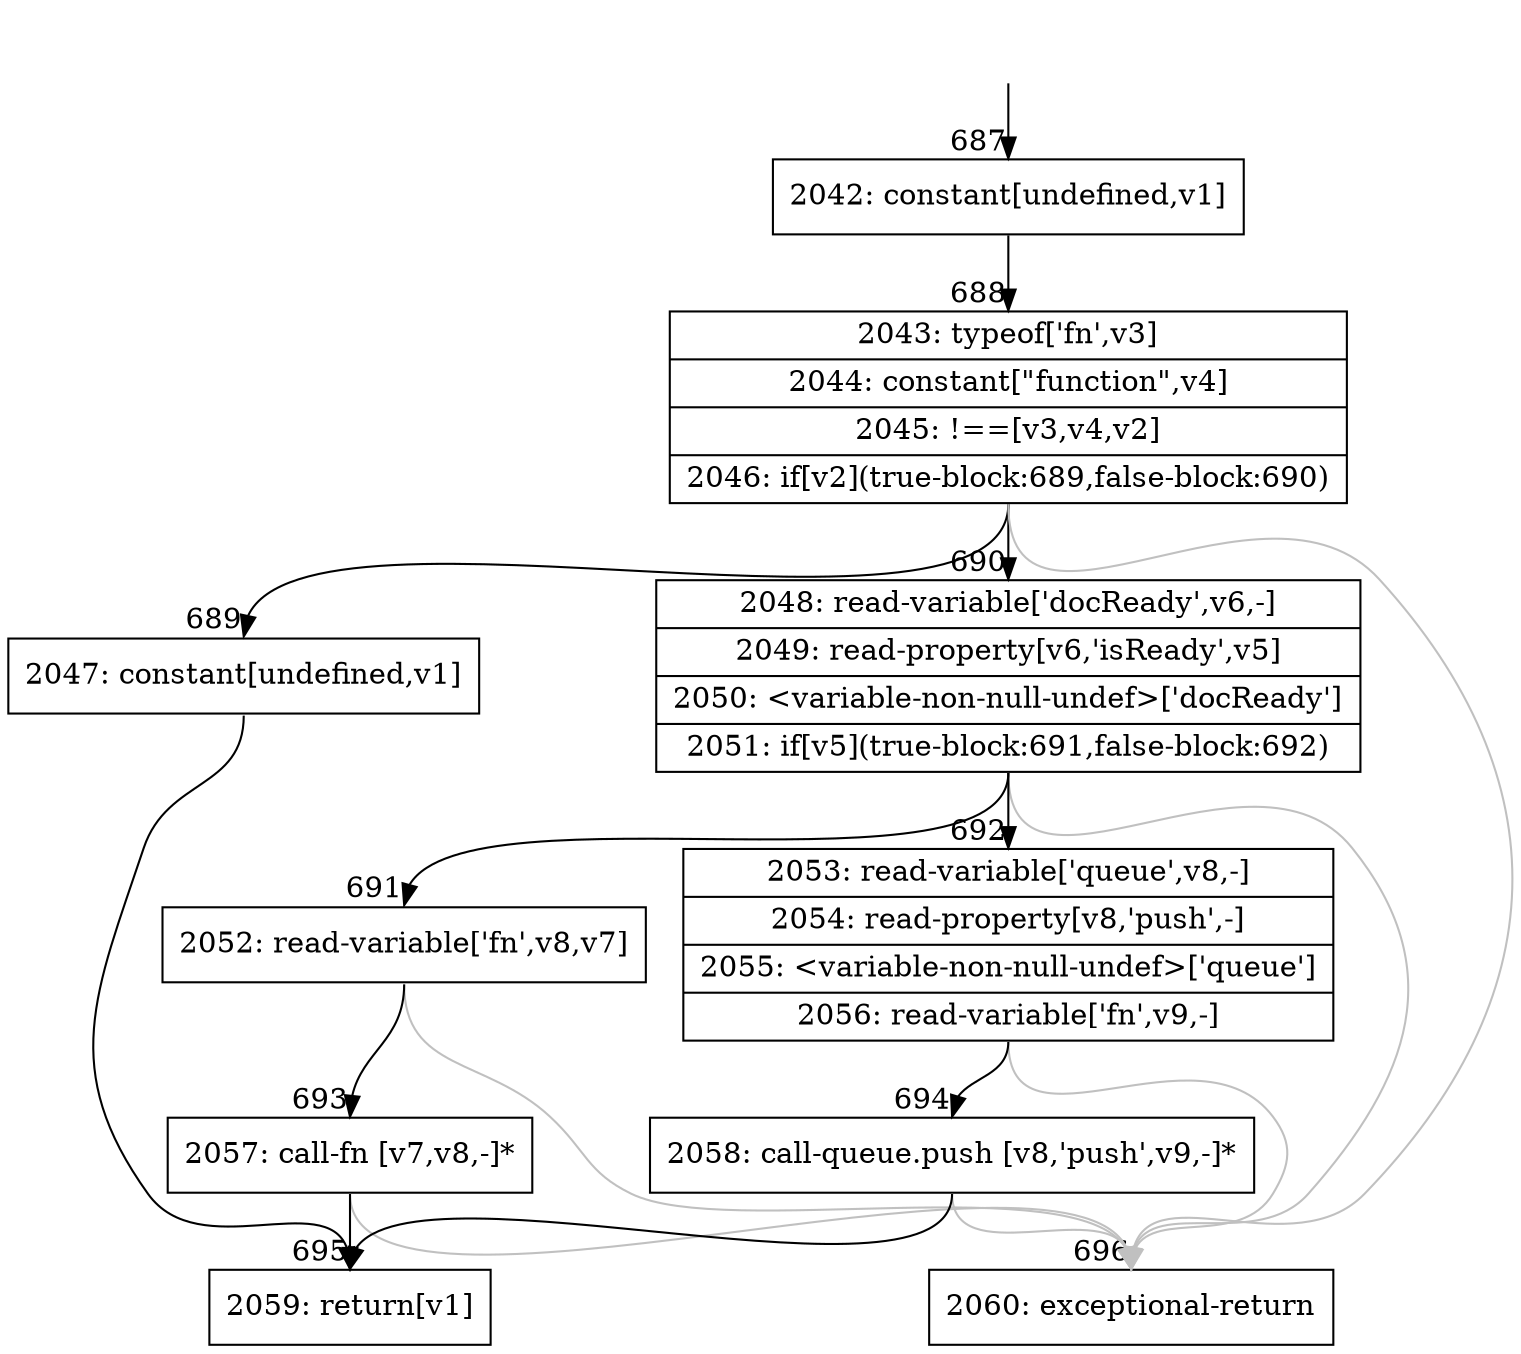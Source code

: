 digraph {
rankdir="TD"
BB_entry62[shape=none,label=""];
BB_entry62 -> BB687 [tailport=s, headport=n, headlabel="    687"]
BB687 [shape=record label="{2042: constant[undefined,v1]}" ] 
BB687 -> BB688 [tailport=s, headport=n, headlabel="      688"]
BB688 [shape=record label="{2043: typeof['fn',v3]|2044: constant[\"function\",v4]|2045: !==[v3,v4,v2]|2046: if[v2](true-block:689,false-block:690)}" ] 
BB688 -> BB689 [tailport=s, headport=n, headlabel="      689"]
BB688 -> BB690 [tailport=s, headport=n, headlabel="      690"]
BB688 -> BB696 [tailport=s, headport=n, color=gray, headlabel="      696"]
BB689 [shape=record label="{2047: constant[undefined,v1]}" ] 
BB689 -> BB695 [tailport=s, headport=n, headlabel="      695"]
BB690 [shape=record label="{2048: read-variable['docReady',v6,-]|2049: read-property[v6,'isReady',v5]|2050: \<variable-non-null-undef\>['docReady']|2051: if[v5](true-block:691,false-block:692)}" ] 
BB690 -> BB691 [tailport=s, headport=n, headlabel="      691"]
BB690 -> BB692 [tailport=s, headport=n, headlabel="      692"]
BB690 -> BB696 [tailport=s, headport=n, color=gray]
BB691 [shape=record label="{2052: read-variable['fn',v8,v7]}" ] 
BB691 -> BB693 [tailport=s, headport=n, headlabel="      693"]
BB691 -> BB696 [tailport=s, headport=n, color=gray]
BB692 [shape=record label="{2053: read-variable['queue',v8,-]|2054: read-property[v8,'push',-]|2055: \<variable-non-null-undef\>['queue']|2056: read-variable['fn',v9,-]}" ] 
BB692 -> BB694 [tailport=s, headport=n, headlabel="      694"]
BB692 -> BB696 [tailport=s, headport=n, color=gray]
BB693 [shape=record label="{2057: call-fn [v7,v8,-]*}" ] 
BB693 -> BB695 [tailport=s, headport=n]
BB693 -> BB696 [tailport=s, headport=n, color=gray]
BB694 [shape=record label="{2058: call-queue.push [v8,'push',v9,-]*}" ] 
BB694 -> BB695 [tailport=s, headport=n]
BB694 -> BB696 [tailport=s, headport=n, color=gray]
BB695 [shape=record label="{2059: return[v1]}" ] 
BB696 [shape=record label="{2060: exceptional-return}" ] 
//#$~ 1042
}
